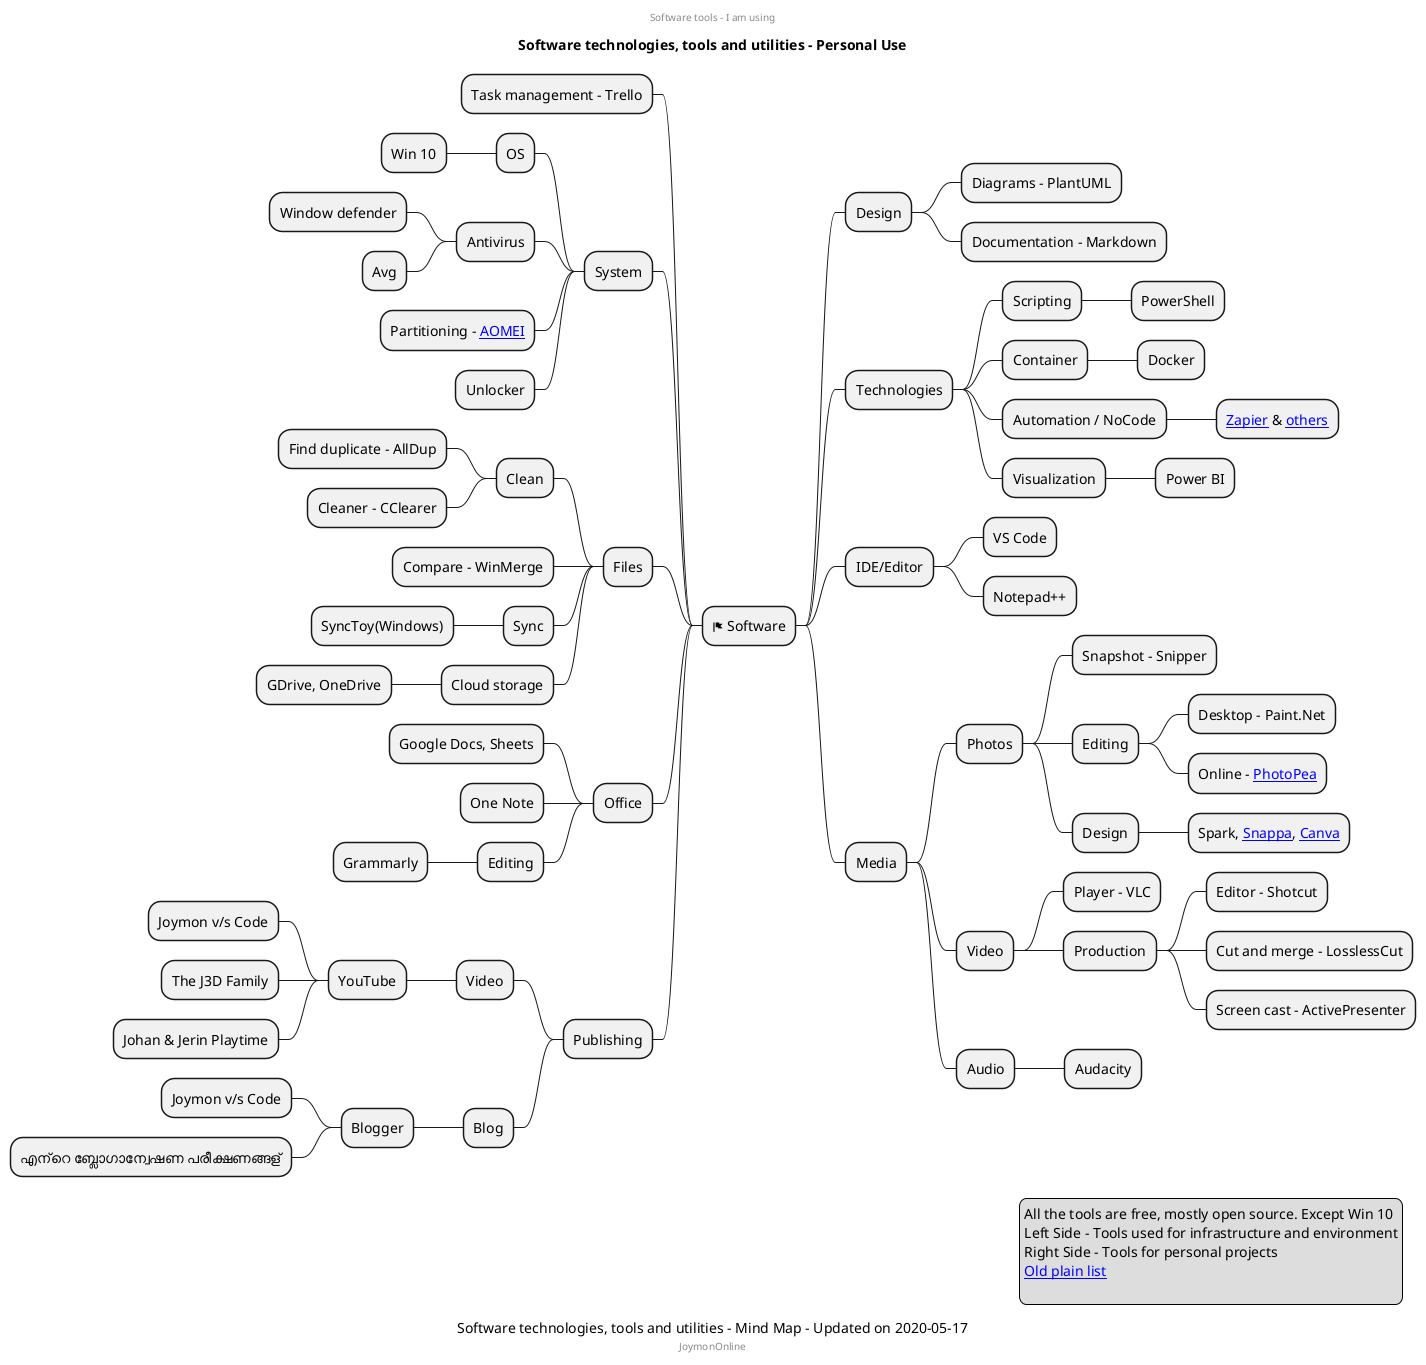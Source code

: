 @startmindmap
center header
Software tools - I am using
endheader
title Software technologies, tools and utilities - Personal Use
caption Software technologies, tools and utilities - Mind Map - Updated on 2020-05-17
center footer JoymonOnline
* <&flag> Software
** Design
*** Diagrams - PlantUML
*** Documentation - Markdown
** Technologies
*** Scripting
**** PowerShell
*** Container
**** Docker
*** Automation / NoCode
**** [[https://zapier.com/home Zapier]] & [[https://gist.github.com/joymon/89aeb18bef588895426b46a54e2ba970 others]]
*** Visualization
**** Power BI
** IDE/Editor
*** VS Code
*** Notepad++

** Media
*** Photos
**** Snapshot - Snipper
**** Editing
***** Desktop - Paint.Net
***** Online - [[https://www.photopea.com/ PhotoPea]]
**** Design
***** Spark, [[https://snappa.com/ Snappa]], [[https://www.canva.com/ Canva]]
*** Video
**** Player - VLC
**** Production
***** Editor - Shotcut
***** Cut and merge - LosslessCut
***** Screen cast - ActivePresenter
*** Audio
**** Audacity

left side
** Task management - Trello
** System
*** OS
**** Win 10
*** Antivirus
**** Window defender
**** Avg
*** Partitioning - [[https://www.diskpart.com/free-partition-manager.html AOMEI]]
*** Unlocker
** Files
*** Clean
**** Find duplicate - AllDup
**** Cleaner - CClearer
*** Compare - WinMerge
*** Sync
**** SyncToy(Windows)
*** Cloud storage
**** GDrive, OneDrive
** Office
*** Google Docs, Sheets
*** One Note
*** Editing
**** Grammarly
** Publishing
*** Video
**** YouTube
***** Joymon v/s Code
***** The J3D Family
***** Johan & Jerin Playtime
*** Blog
**** Blogger
***** Joymon v/s Code
***** എന്‍റെ ബ്ലോഗാന്വേഷണ പരീക്ഷണങ്ങള്‍

legend right
All the tools are free, mostly open source. Except Win 10
Left Side - Tools used for infrastructure and environment
Right Side - Tools for personal projects
[[https://joymonscode.blogspot.com/2017/05/toolbox-for-open-source-developers.html Old plain list]]
  
endlegend

@endmindmap